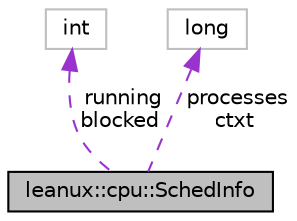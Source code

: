 digraph "leanux::cpu::SchedInfo"
{
 // LATEX_PDF_SIZE
  bgcolor="transparent";
  edge [fontname="Helvetica",fontsize="10",labelfontname="Helvetica",labelfontsize="10"];
  node [fontname="Helvetica",fontsize="10",shape=record];
  Node1 [label="leanux::cpu::SchedInfo",height=0.2,width=0.4,color="black", fillcolor="grey75", style="filled", fontcolor="black",tooltip="CPU scheduler info."];
  Node2 -> Node1 [dir="back",color="darkorchid3",fontsize="10",style="dashed",label=" running\nblocked" ,fontname="Helvetica"];
  Node2 [label="int",height=0.2,width=0.4,color="grey75",tooltip=" "];
  Node3 -> Node1 [dir="back",color="darkorchid3",fontsize="10",style="dashed",label=" processes\nctxt" ,fontname="Helvetica"];
  Node3 [label="long",height=0.2,width=0.4,color="grey75",tooltip=" "];
}
